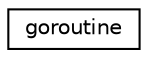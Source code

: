 digraph "Graphical Class Hierarchy"
{
  edge [fontname="Helvetica",fontsize="10",labelfontname="Helvetica",labelfontsize="10"];
  node [fontname="Helvetica",fontsize="10",shape=record];
  rankdir="LR";
  Node0 [label="goroutine",height=0.2,width=0.4,color="black", fillcolor="white", style="filled",URL="$structgoroutine.html"];
}
